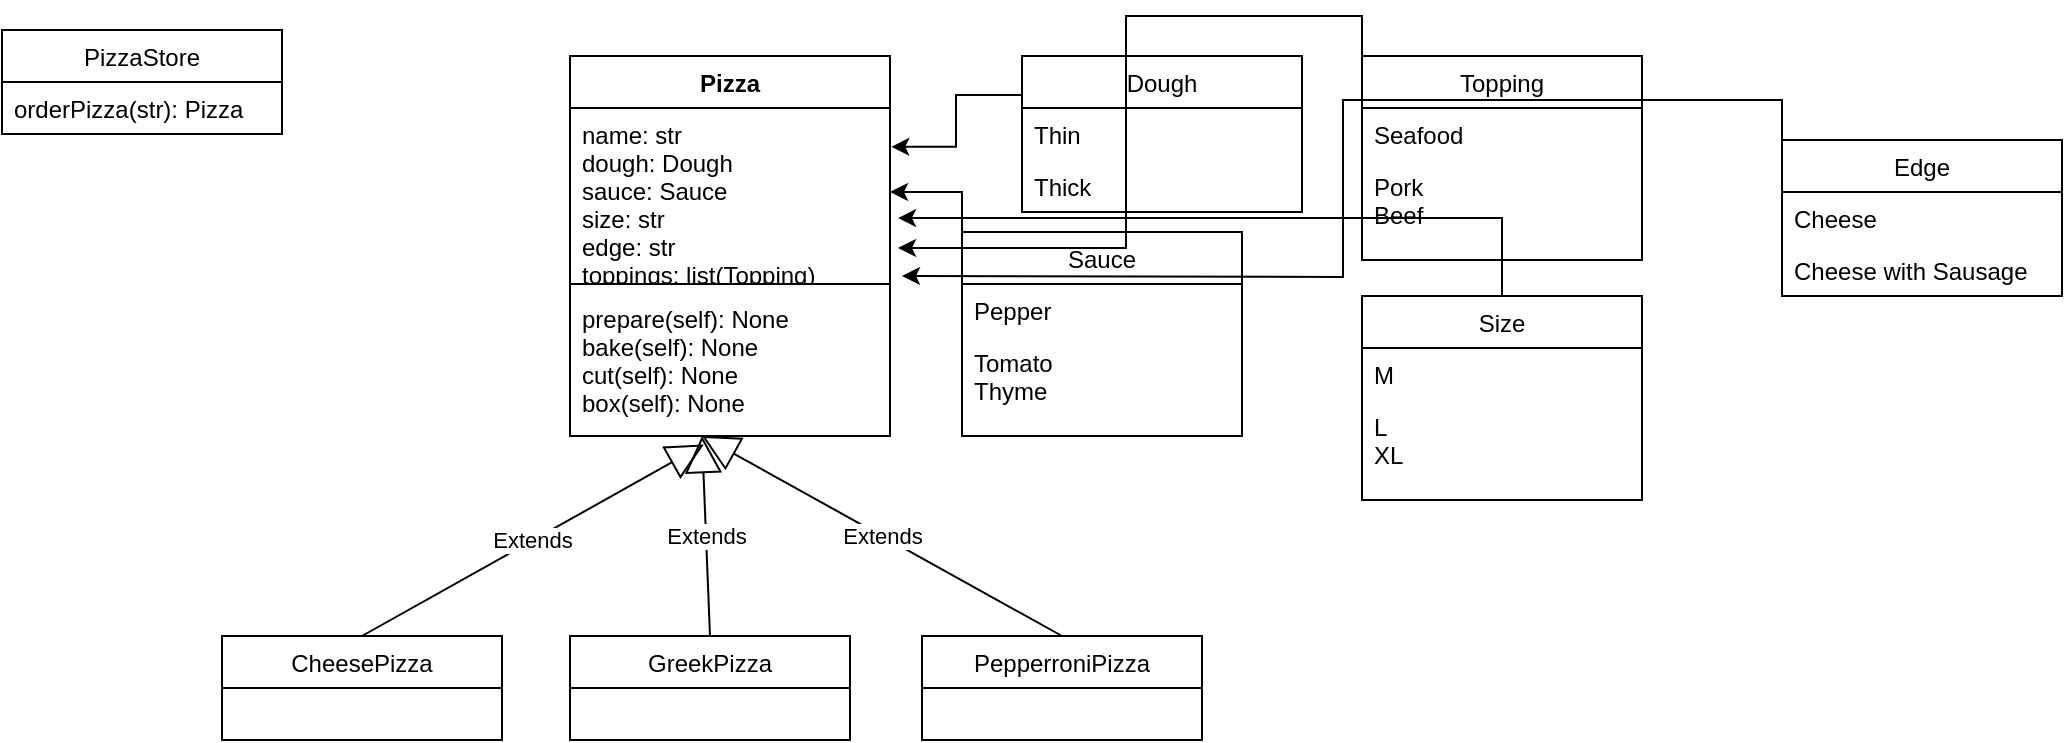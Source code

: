 <mxfile version="18.0.6" type="github">
  <diagram id="8o8RY8ZE1fMF8T6g24rk" name="Page-1">
    <mxGraphModel dx="1422" dy="1931" grid="1" gridSize="10" guides="1" tooltips="1" connect="1" arrows="1" fold="1" page="1" pageScale="1" pageWidth="827" pageHeight="1169" math="0" shadow="0">
      <root>
        <mxCell id="0" />
        <mxCell id="1" parent="0" />
        <mxCell id="sDZez1biCq54ZJHYXi7t-5" value="Pizza" style="swimlane;fontStyle=1;align=center;verticalAlign=top;childLayout=stackLayout;horizontal=1;startSize=26;horizontalStack=0;resizeParent=1;resizeParentMax=0;resizeLast=0;collapsible=1;marginBottom=0;" parent="1" vertex="1">
          <mxGeometry x="334" y="20" width="160" height="190" as="geometry" />
        </mxCell>
        <mxCell id="sDZez1biCq54ZJHYXi7t-6" value="name: str&#xa;dough: Dough&#xa;sauce: Sauce&#xa;size: str&#xa;edge: str&#xa;toppings: list(Topping)&#xa;" style="text;strokeColor=none;fillColor=none;align=left;verticalAlign=top;spacingLeft=4;spacingRight=4;overflow=hidden;rotatable=0;points=[[0,0.5],[1,0.5]];portConstraint=eastwest;" parent="sDZez1biCq54ZJHYXi7t-5" vertex="1">
          <mxGeometry y="26" width="160" height="84" as="geometry" />
        </mxCell>
        <mxCell id="sDZez1biCq54ZJHYXi7t-7" value="" style="line;strokeWidth=1;fillColor=none;align=left;verticalAlign=middle;spacingTop=-1;spacingLeft=3;spacingRight=3;rotatable=0;labelPosition=right;points=[];portConstraint=eastwest;" parent="sDZez1biCq54ZJHYXi7t-5" vertex="1">
          <mxGeometry y="110" width="160" height="8" as="geometry" />
        </mxCell>
        <mxCell id="sDZez1biCq54ZJHYXi7t-8" value="prepare(self): None&#xa;bake(self): None&#xa;cut(self): None&#xa;box(self): None " style="text;strokeColor=none;fillColor=none;align=left;verticalAlign=top;spacingLeft=4;spacingRight=4;overflow=hidden;rotatable=0;points=[[0,0.5],[1,0.5]];portConstraint=eastwest;" parent="sDZez1biCq54ZJHYXi7t-5" vertex="1">
          <mxGeometry y="118" width="160" height="72" as="geometry" />
        </mxCell>
        <mxCell id="5hfdubTzVKh6zxveqE_B-8" style="edgeStyle=orthogonalEdgeStyle;rounded=0;orthogonalLoop=1;jettySize=auto;html=1;exitX=0;exitY=0.25;exitDx=0;exitDy=0;entryX=1.004;entryY=0.231;entryDx=0;entryDy=0;entryPerimeter=0;" parent="1" source="5hfdubTzVKh6zxveqE_B-1" target="sDZez1biCq54ZJHYXi7t-6" edge="1">
          <mxGeometry relative="1" as="geometry" />
        </mxCell>
        <mxCell id="5hfdubTzVKh6zxveqE_B-1" value="Dough" style="swimlane;fontStyle=0;childLayout=stackLayout;horizontal=1;startSize=26;fillColor=none;horizontalStack=0;resizeParent=1;resizeParentMax=0;resizeLast=0;collapsible=1;marginBottom=0;" parent="1" vertex="1">
          <mxGeometry x="560" y="20" width="140" height="78" as="geometry" />
        </mxCell>
        <mxCell id="5hfdubTzVKh6zxveqE_B-2" value="Thin" style="text;strokeColor=none;fillColor=none;align=left;verticalAlign=top;spacingLeft=4;spacingRight=4;overflow=hidden;rotatable=0;points=[[0,0.5],[1,0.5]];portConstraint=eastwest;" parent="5hfdubTzVKh6zxveqE_B-1" vertex="1">
          <mxGeometry y="26" width="140" height="26" as="geometry" />
        </mxCell>
        <mxCell id="5hfdubTzVKh6zxveqE_B-3" value="Thick" style="text;strokeColor=none;fillColor=none;align=left;verticalAlign=top;spacingLeft=4;spacingRight=4;overflow=hidden;rotatable=0;points=[[0,0.5],[1,0.5]];portConstraint=eastwest;" parent="5hfdubTzVKh6zxveqE_B-1" vertex="1">
          <mxGeometry y="52" width="140" height="26" as="geometry" />
        </mxCell>
        <mxCell id="5hfdubTzVKh6zxveqE_B-12" style="edgeStyle=orthogonalEdgeStyle;rounded=0;orthogonalLoop=1;jettySize=auto;html=1;exitX=0;exitY=0;exitDx=0;exitDy=0;entryX=1;entryY=0.5;entryDx=0;entryDy=0;" parent="1" source="5hfdubTzVKh6zxveqE_B-9" target="sDZez1biCq54ZJHYXi7t-6" edge="1">
          <mxGeometry relative="1" as="geometry" />
        </mxCell>
        <mxCell id="5hfdubTzVKh6zxveqE_B-9" value="Sauce" style="swimlane;fontStyle=0;childLayout=stackLayout;horizontal=1;startSize=26;fillColor=none;horizontalStack=0;resizeParent=1;resizeParentMax=0;resizeLast=0;collapsible=1;marginBottom=0;" parent="1" vertex="1">
          <mxGeometry x="530" y="108" width="140" height="102" as="geometry" />
        </mxCell>
        <mxCell id="5hfdubTzVKh6zxveqE_B-10" value="Pepper" style="text;strokeColor=none;fillColor=none;align=left;verticalAlign=top;spacingLeft=4;spacingRight=4;overflow=hidden;rotatable=0;points=[[0,0.5],[1,0.5]];portConstraint=eastwest;" parent="5hfdubTzVKh6zxveqE_B-9" vertex="1">
          <mxGeometry y="26" width="140" height="26" as="geometry" />
        </mxCell>
        <mxCell id="5hfdubTzVKh6zxveqE_B-11" value="Tomato&#xa;Thyme" style="text;strokeColor=none;fillColor=none;align=left;verticalAlign=top;spacingLeft=4;spacingRight=4;overflow=hidden;rotatable=0;points=[[0,0.5],[1,0.5]];portConstraint=eastwest;" parent="5hfdubTzVKh6zxveqE_B-9" vertex="1">
          <mxGeometry y="52" width="140" height="50" as="geometry" />
        </mxCell>
        <mxCell id="5hfdubTzVKh6zxveqE_B-16" style="edgeStyle=orthogonalEdgeStyle;rounded=0;orthogonalLoop=1;jettySize=auto;html=1;exitX=0;exitY=0;exitDx=0;exitDy=0;entryX=1.025;entryY=0.833;entryDx=0;entryDy=0;entryPerimeter=0;" parent="1" source="5hfdubTzVKh6zxveqE_B-13" target="sDZez1biCq54ZJHYXi7t-6" edge="1">
          <mxGeometry relative="1" as="geometry">
            <mxPoint x="710" y="280" as="targetPoint" />
          </mxGeometry>
        </mxCell>
        <mxCell id="5hfdubTzVKh6zxveqE_B-13" value="Topping" style="swimlane;fontStyle=0;childLayout=stackLayout;horizontal=1;startSize=26;fillColor=none;horizontalStack=0;resizeParent=1;resizeParentMax=0;resizeLast=0;collapsible=1;marginBottom=0;" parent="1" vertex="1">
          <mxGeometry x="730" y="20" width="140" height="102" as="geometry" />
        </mxCell>
        <mxCell id="5hfdubTzVKh6zxveqE_B-14" value="Seafood" style="text;strokeColor=none;fillColor=none;align=left;verticalAlign=top;spacingLeft=4;spacingRight=4;overflow=hidden;rotatable=0;points=[[0,0.5],[1,0.5]];portConstraint=eastwest;" parent="5hfdubTzVKh6zxveqE_B-13" vertex="1">
          <mxGeometry y="26" width="140" height="26" as="geometry" />
        </mxCell>
        <mxCell id="5hfdubTzVKh6zxveqE_B-15" value="Pork&#xa;Beef" style="text;strokeColor=none;fillColor=none;align=left;verticalAlign=top;spacingLeft=4;spacingRight=4;overflow=hidden;rotatable=0;points=[[0,0.5],[1,0.5]];portConstraint=eastwest;" parent="5hfdubTzVKh6zxveqE_B-13" vertex="1">
          <mxGeometry y="52" width="140" height="50" as="geometry" />
        </mxCell>
        <mxCell id="5hfdubTzVKh6zxveqE_B-17" value="CheesePizza" style="swimlane;fontStyle=0;childLayout=stackLayout;horizontal=1;startSize=26;fillColor=none;horizontalStack=0;resizeParent=1;resizeParentMax=0;resizeLast=0;collapsible=1;marginBottom=0;" parent="1" vertex="1">
          <mxGeometry x="160" y="310" width="140" height="52" as="geometry" />
        </mxCell>
        <mxCell id="5hfdubTzVKh6zxveqE_B-21" value="GreekPizza" style="swimlane;fontStyle=0;childLayout=stackLayout;horizontal=1;startSize=26;fillColor=none;horizontalStack=0;resizeParent=1;resizeParentMax=0;resizeLast=0;collapsible=1;marginBottom=0;" parent="1" vertex="1">
          <mxGeometry x="334" y="310" width="140" height="52" as="geometry" />
        </mxCell>
        <mxCell id="5hfdubTzVKh6zxveqE_B-22" value="PepperroniPizza" style="swimlane;fontStyle=0;childLayout=stackLayout;horizontal=1;startSize=26;fillColor=none;horizontalStack=0;resizeParent=1;resizeParentMax=0;resizeLast=0;collapsible=1;marginBottom=0;" parent="1" vertex="1">
          <mxGeometry x="510" y="310" width="140" height="52" as="geometry" />
        </mxCell>
        <mxCell id="5hfdubTzVKh6zxveqE_B-23" value="Extends" style="endArrow=block;endSize=16;endFill=0;html=1;rounded=0;exitX=0.5;exitY=0;exitDx=0;exitDy=0;entryX=0.418;entryY=1.059;entryDx=0;entryDy=0;entryPerimeter=0;" parent="1" source="5hfdubTzVKh6zxveqE_B-17" target="sDZez1biCq54ZJHYXi7t-8" edge="1">
          <mxGeometry width="160" relative="1" as="geometry">
            <mxPoint x="230" y="250" as="sourcePoint" />
            <mxPoint x="390" y="250" as="targetPoint" />
          </mxGeometry>
        </mxCell>
        <mxCell id="5hfdubTzVKh6zxveqE_B-24" value="Extends" style="endArrow=block;endSize=16;endFill=0;html=1;rounded=0;exitX=0.5;exitY=0;exitDx=0;exitDy=0;" parent="1" source="5hfdubTzVKh6zxveqE_B-21" edge="1">
          <mxGeometry width="160" relative="1" as="geometry">
            <mxPoint x="400" y="300" as="sourcePoint" />
            <mxPoint x="400" y="210" as="targetPoint" />
          </mxGeometry>
        </mxCell>
        <mxCell id="5hfdubTzVKh6zxveqE_B-25" value="Extends" style="endArrow=block;endSize=16;endFill=0;html=1;rounded=0;exitX=0.5;exitY=0;exitDx=0;exitDy=0;" parent="1" source="5hfdubTzVKh6zxveqE_B-22" edge="1">
          <mxGeometry width="160" relative="1" as="geometry">
            <mxPoint x="414" y="320" as="sourcePoint" />
            <mxPoint x="400" y="210" as="targetPoint" />
          </mxGeometry>
        </mxCell>
        <mxCell id="5hfdubTzVKh6zxveqE_B-26" value="PizzaStore" style="swimlane;fontStyle=0;childLayout=stackLayout;horizontal=1;startSize=26;fillColor=none;horizontalStack=0;resizeParent=1;resizeParentMax=0;resizeLast=0;collapsible=1;marginBottom=0;" parent="1" vertex="1">
          <mxGeometry x="50" y="7" width="140" height="52" as="geometry" />
        </mxCell>
        <mxCell id="5hfdubTzVKh6zxveqE_B-27" value="orderPizza(str): Pizza" style="text;strokeColor=none;fillColor=none;align=left;verticalAlign=top;spacingLeft=4;spacingRight=4;overflow=hidden;rotatable=0;points=[[0,0.5],[1,0.5]];portConstraint=eastwest;" parent="5hfdubTzVKh6zxveqE_B-26" vertex="1">
          <mxGeometry y="26" width="140" height="26" as="geometry" />
        </mxCell>
        <mxCell id="4Rd1xrhH2KdprwMisFpi-4" style="edgeStyle=orthogonalEdgeStyle;rounded=0;orthogonalLoop=1;jettySize=auto;html=1;entryX=1.025;entryY=0.655;entryDx=0;entryDy=0;entryPerimeter=0;" edge="1" parent="1" source="4Rd1xrhH2KdprwMisFpi-1" target="sDZez1biCq54ZJHYXi7t-6">
          <mxGeometry relative="1" as="geometry">
            <mxPoint x="510" y="130" as="targetPoint" />
          </mxGeometry>
        </mxCell>
        <mxCell id="4Rd1xrhH2KdprwMisFpi-1" value="Size" style="swimlane;fontStyle=0;childLayout=stackLayout;horizontal=1;startSize=26;fillColor=none;horizontalStack=0;resizeParent=1;resizeParentMax=0;resizeLast=0;collapsible=1;marginBottom=0;" vertex="1" parent="1">
          <mxGeometry x="730" y="140" width="140" height="102" as="geometry" />
        </mxCell>
        <mxCell id="4Rd1xrhH2KdprwMisFpi-2" value="M" style="text;strokeColor=none;fillColor=none;align=left;verticalAlign=top;spacingLeft=4;spacingRight=4;overflow=hidden;rotatable=0;points=[[0,0.5],[1,0.5]];portConstraint=eastwest;" vertex="1" parent="4Rd1xrhH2KdprwMisFpi-1">
          <mxGeometry y="26" width="140" height="26" as="geometry" />
        </mxCell>
        <mxCell id="4Rd1xrhH2KdprwMisFpi-3" value="L&#xa;XL" style="text;strokeColor=none;fillColor=none;align=left;verticalAlign=top;spacingLeft=4;spacingRight=4;overflow=hidden;rotatable=0;points=[[0,0.5],[1,0.5]];portConstraint=eastwest;" vertex="1" parent="4Rd1xrhH2KdprwMisFpi-1">
          <mxGeometry y="52" width="140" height="50" as="geometry" />
        </mxCell>
        <mxCell id="4Rd1xrhH2KdprwMisFpi-8" style="edgeStyle=orthogonalEdgeStyle;rounded=0;orthogonalLoop=1;jettySize=auto;html=1;exitX=0;exitY=0;exitDx=0;exitDy=0;" edge="1" parent="1" source="4Rd1xrhH2KdprwMisFpi-5">
          <mxGeometry relative="1" as="geometry">
            <mxPoint x="500" y="130" as="targetPoint" />
          </mxGeometry>
        </mxCell>
        <mxCell id="4Rd1xrhH2KdprwMisFpi-5" value="Edge" style="swimlane;fontStyle=0;childLayout=stackLayout;horizontal=1;startSize=26;fillColor=none;horizontalStack=0;resizeParent=1;resizeParentMax=0;resizeLast=0;collapsible=1;marginBottom=0;" vertex="1" parent="1">
          <mxGeometry x="940" y="62" width="140" height="78" as="geometry" />
        </mxCell>
        <mxCell id="4Rd1xrhH2KdprwMisFpi-6" value="Cheese" style="text;strokeColor=none;fillColor=none;align=left;verticalAlign=top;spacingLeft=4;spacingRight=4;overflow=hidden;rotatable=0;points=[[0,0.5],[1,0.5]];portConstraint=eastwest;" vertex="1" parent="4Rd1xrhH2KdprwMisFpi-5">
          <mxGeometry y="26" width="140" height="26" as="geometry" />
        </mxCell>
        <mxCell id="4Rd1xrhH2KdprwMisFpi-7" value="Cheese with Sausage" style="text;strokeColor=none;fillColor=none;align=left;verticalAlign=top;spacingLeft=4;spacingRight=4;overflow=hidden;rotatable=0;points=[[0,0.5],[1,0.5]];portConstraint=eastwest;" vertex="1" parent="4Rd1xrhH2KdprwMisFpi-5">
          <mxGeometry y="52" width="140" height="26" as="geometry" />
        </mxCell>
      </root>
    </mxGraphModel>
  </diagram>
</mxfile>
